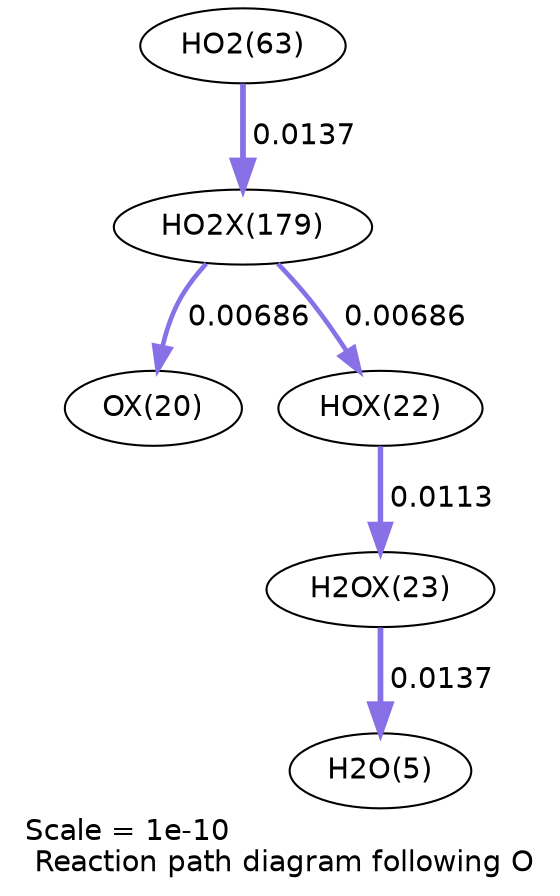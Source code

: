 digraph reaction_paths {
center=1;
s107 -> s87[fontname="Helvetica", penwidth=2.24, arrowsize=1.12, color="0.7, 0.507, 0.9"
, label=" 0.00686"];
s89 -> s90[fontname="Helvetica", penwidth=2.61, arrowsize=1.31, color="0.7, 0.511, 0.9"
, label=" 0.0113"];
s107 -> s89[fontname="Helvetica", penwidth=2.24, arrowsize=1.12, color="0.7, 0.507, 0.9"
, label=" 0.00686"];
s90 -> s7[fontname="Helvetica", penwidth=2.76, arrowsize=1.38, color="0.7, 0.514, 0.9"
, label=" 0.0137"];
s32 -> s107[fontname="Helvetica", penwidth=2.76, arrowsize=1.38, color="0.7, 0.514, 0.9"
, label=" 0.0137"];
s7 [ fontname="Helvetica", label="H2O(5)"];
s32 [ fontname="Helvetica", label="HO2(63)"];
s87 [ fontname="Helvetica", label="OX(20)"];
s89 [ fontname="Helvetica", label="HOX(22)"];
s90 [ fontname="Helvetica", label="H2OX(23)"];
s107 [ fontname="Helvetica", label="HO2X(179)"];
 label = "Scale = 1e-10\l Reaction path diagram following O";
 fontname = "Helvetica";
}

